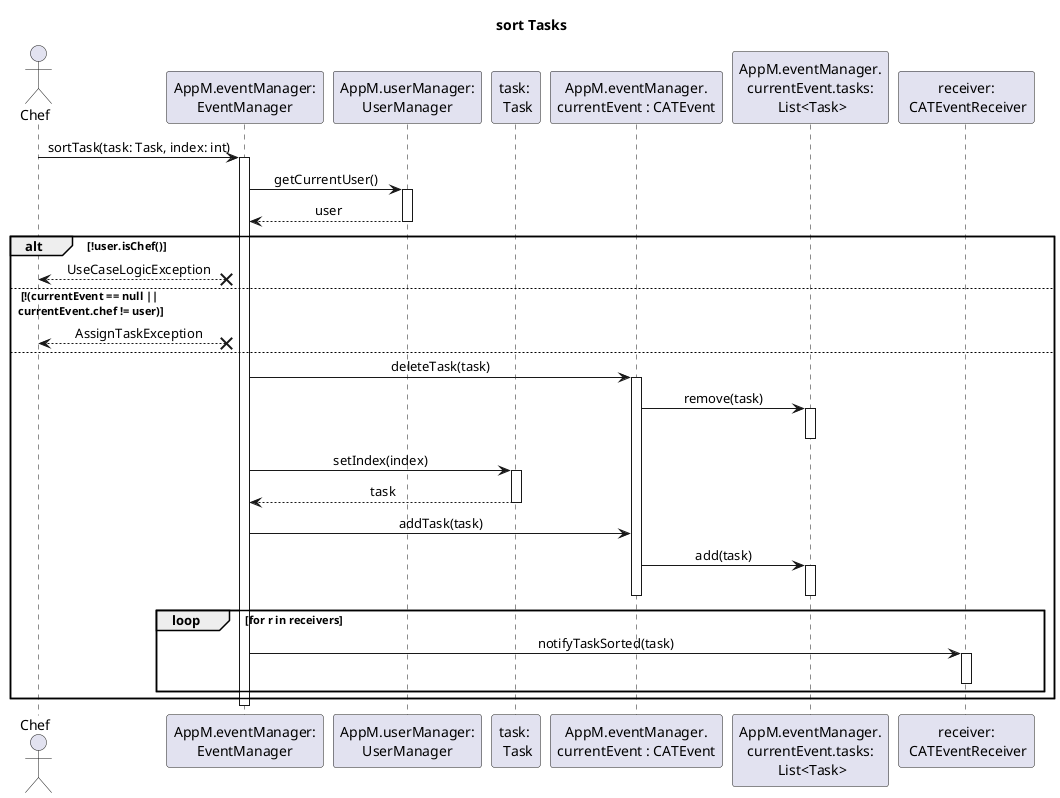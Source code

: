 @startuml
skinparam defaultTextAlignment center
skinparam SequenceMessageAlign center

title sort Tasks
Actor Chef as ch
participant "AppM.eventManager:\nEventManager" as EventManager
participant "AppM.userManager:\nUserManager" as UserManager


ch ->  EventManager: sortTask(task: Task, index: int)
activate EventManager
 EventManager -> UserManager: getCurrentUser()
 activate UserManager
 	UserManager --> EventManager: user
 deactivate UserManager

    alt !user.isChef()
    	ch <--x EventManager: UseCaseLogicException
	else !(currentEvent == null ||\n currentEvent.chef != user)
  		 ch <--x EventManager: AssignTaskException
  	 else


    	participant "task: \n Task" as tmp
  		 participant "AppM.eventManager.\ncurrentEvent : CATEvent" as event
    	EventManager -> event : deleteTask(task)
            	activate event

            	participant "AppM.eventManager.\ncurrentEvent.tasks:\n List<Task>" as task
            	event -> task: remove(task)
            	activate task
            	deactivate task


        tmp <- EventManager : setIndex(index)
        activate tmp
        tmp --> EventManager : task
        deactivate tmp
        EventManager -> event : addTask(task)
    	event -> task: add(task)
    	activate task
    	deactivate task
   	 deactivate event

  	loop for r in receivers
     	participant "receiver:\n CATEventReceiver" as r
     	EventManager -> r : notifyTaskSorted(task)
     	activate r
     	deactivate r
  	end
  end
deactivate EventManager

@enduml





